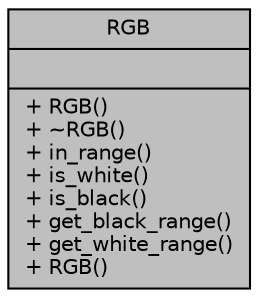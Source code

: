 digraph "RGB"
{
  edge [fontname="Helvetica",fontsize="10",labelfontname="Helvetica",labelfontsize="10"];
  node [fontname="Helvetica",fontsize="10",shape=record];
  Node1 [label="{RGB\n||+ RGB()\l+ ~RGB()\l+ in_range()\l+ is_white()\l+ is_black()\l+ get_black_range()\l+ get_white_range()\l+ RGB()\l}",height=0.2,width=0.4,color="black", fillcolor="grey75", style="filled", fontcolor="black"];
}
